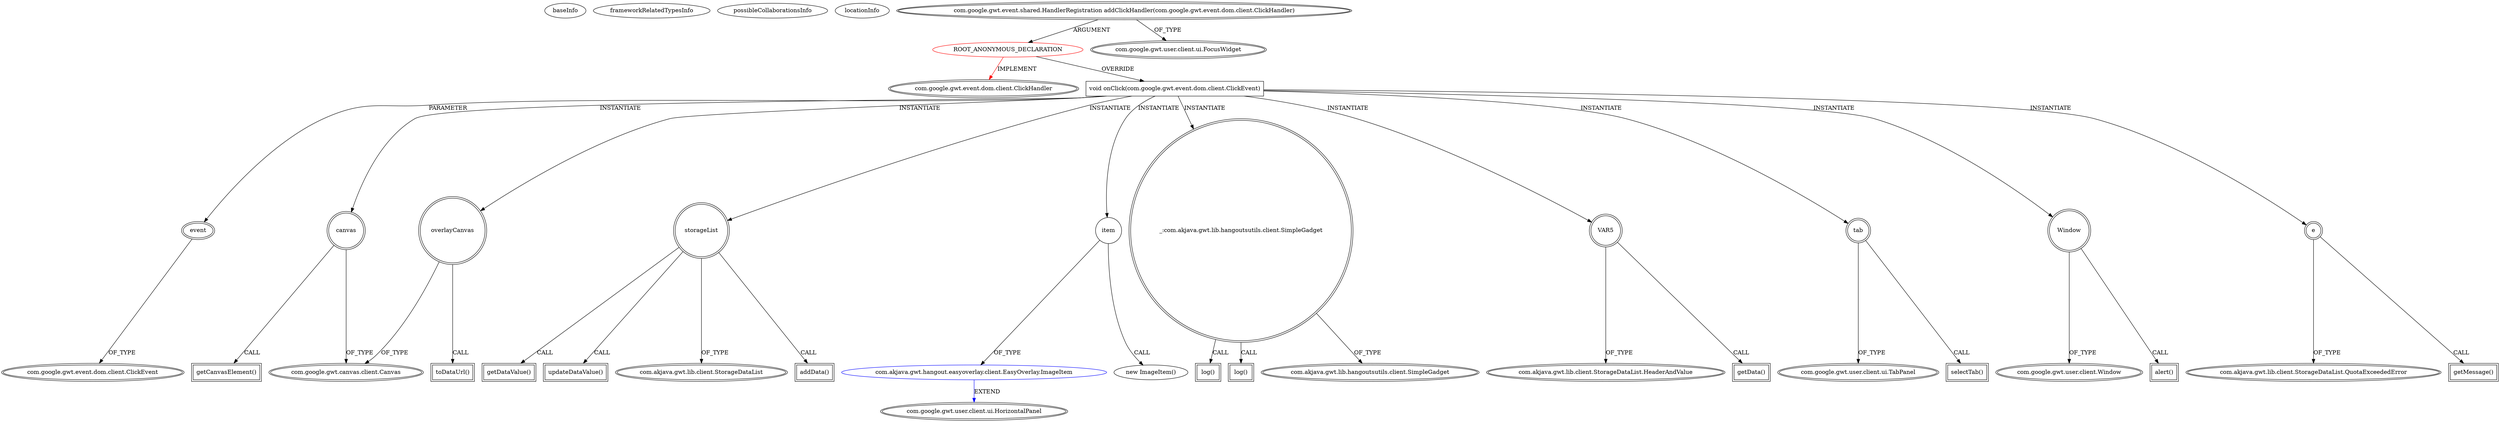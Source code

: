 digraph {
baseInfo[graphId=508,category="extension_graph",isAnonymous=true,possibleRelation=true]
frameworkRelatedTypesInfo[0="com.google.gwt.event.dom.client.ClickHandler"]
possibleCollaborationsInfo[0="508~OVERRIDING_METHOD_DECLARATION-INSTANTIATION-~com.google.gwt.event.dom.client.ClickHandler ~com.google.gwt.user.client.ui.HorizontalPanel ~true~false"]
locationInfo[projectName="akjava-GWT-Hangouts",filePath="/akjava-GWT-Hangouts/GWT-Hangouts-master/apps/easyoverlay/src/com/akjava/gwt/hangout/easyoverlay/client/EasyOverlay.java",contextSignature="void onApiReady()",graphId="508"]
0[label="ROOT_ANONYMOUS_DECLARATION",vertexType="ROOT_ANONYMOUS_DECLARATION",isFrameworkType=false,color=red]
1[label="com.google.gwt.event.dom.client.ClickHandler",vertexType="FRAMEWORK_INTERFACE_TYPE",isFrameworkType=true,peripheries=2]
2[label="com.google.gwt.event.shared.HandlerRegistration addClickHandler(com.google.gwt.event.dom.client.ClickHandler)",vertexType="OUTSIDE_CALL",isFrameworkType=true,peripheries=2]
3[label="com.google.gwt.user.client.ui.FocusWidget",vertexType="FRAMEWORK_CLASS_TYPE",isFrameworkType=true,peripheries=2]
4[label="void onClick(com.google.gwt.event.dom.client.ClickEvent)",vertexType="OVERRIDING_METHOD_DECLARATION",isFrameworkType=false,shape=box]
5[label="event",vertexType="PARAMETER_DECLARATION",isFrameworkType=true,peripheries=2]
6[label="com.google.gwt.event.dom.client.ClickEvent",vertexType="FRAMEWORK_CLASS_TYPE",isFrameworkType=true,peripheries=2]
7[label="canvas",vertexType="VARIABLE_EXPRESION",isFrameworkType=true,peripheries=2,shape=circle]
9[label="com.google.gwt.canvas.client.Canvas",vertexType="FRAMEWORK_CLASS_TYPE",isFrameworkType=true,peripheries=2]
8[label="getCanvasElement()",vertexType="INSIDE_CALL",isFrameworkType=true,peripheries=2,shape=box]
10[label="overlayCanvas",vertexType="VARIABLE_EXPRESION",isFrameworkType=true,peripheries=2,shape=circle]
11[label="toDataUrl()",vertexType="INSIDE_CALL",isFrameworkType=true,peripheries=2,shape=box]
13[label="storageList",vertexType="VARIABLE_EXPRESION",isFrameworkType=true,peripheries=2,shape=circle]
15[label="com.akjava.gwt.lib.client.StorageDataList",vertexType="FRAMEWORK_CLASS_TYPE",isFrameworkType=true,peripheries=2]
14[label="addData()",vertexType="INSIDE_CALL",isFrameworkType=true,peripheries=2,shape=box]
17[label="item",vertexType="VARIABLE_EXPRESION",isFrameworkType=false,shape=circle]
18[label="com.akjava.gwt.hangout.easyoverlay.client.EasyOverlay.ImageItem",vertexType="REFERENCE_CLIENT_CLASS_DECLARATION",isFrameworkType=false,color=blue]
19[label="com.google.gwt.user.client.ui.HorizontalPanel",vertexType="FRAMEWORK_CLASS_TYPE",isFrameworkType=true,peripheries=2]
16[label="new ImageItem()",vertexType="CONSTRUCTOR_CALL",isFrameworkType=false]
20[label="_:com.akjava.gwt.lib.hangoutsutils.client.SimpleGadget",vertexType="VARIABLE_EXPRESION",isFrameworkType=true,peripheries=2,shape=circle]
22[label="com.akjava.gwt.lib.hangoutsutils.client.SimpleGadget",vertexType="FRAMEWORK_CLASS_TYPE",isFrameworkType=true,peripheries=2]
21[label="log()",vertexType="INSIDE_CALL",isFrameworkType=true,peripheries=2,shape=box]
23[label="VAR5",vertexType="VARIABLE_EXPRESION",isFrameworkType=true,peripheries=2,shape=circle]
25[label="com.akjava.gwt.lib.client.StorageDataList.HeaderAndValue",vertexType="FRAMEWORK_CLASS_TYPE",isFrameworkType=true,peripheries=2]
24[label="getData()",vertexType="INSIDE_CALL",isFrameworkType=true,peripheries=2,shape=box]
27[label="getDataValue()",vertexType="INSIDE_CALL",isFrameworkType=true,peripheries=2,shape=box]
29[label="updateDataValue()",vertexType="INSIDE_CALL",isFrameworkType=true,peripheries=2,shape=box]
30[label="tab",vertexType="VARIABLE_EXPRESION",isFrameworkType=true,peripheries=2,shape=circle]
32[label="com.google.gwt.user.client.ui.TabPanel",vertexType="FRAMEWORK_CLASS_TYPE",isFrameworkType=true,peripheries=2]
31[label="selectTab()",vertexType="INSIDE_CALL",isFrameworkType=true,peripheries=2,shape=box]
33[label="Window",vertexType="VARIABLE_EXPRESION",isFrameworkType=true,peripheries=2,shape=circle]
35[label="com.google.gwt.user.client.Window",vertexType="FRAMEWORK_CLASS_TYPE",isFrameworkType=true,peripheries=2]
34[label="alert()",vertexType="INSIDE_CALL",isFrameworkType=true,peripheries=2,shape=box]
37[label="log()",vertexType="INSIDE_CALL",isFrameworkType=true,peripheries=2,shape=box]
38[label="e",vertexType="VARIABLE_EXPRESION",isFrameworkType=true,peripheries=2,shape=circle]
40[label="com.akjava.gwt.lib.client.StorageDataList.QuotaExceededError",vertexType="FRAMEWORK_CLASS_TYPE",isFrameworkType=true,peripheries=2]
39[label="getMessage()",vertexType="INSIDE_CALL",isFrameworkType=true,peripheries=2,shape=box]
0->1[label="IMPLEMENT",color=red]
2->0[label="ARGUMENT"]
2->3[label="OF_TYPE"]
0->4[label="OVERRIDE"]
5->6[label="OF_TYPE"]
4->5[label="PARAMETER"]
4->7[label="INSTANTIATE"]
7->9[label="OF_TYPE"]
7->8[label="CALL"]
4->10[label="INSTANTIATE"]
10->9[label="OF_TYPE"]
10->11[label="CALL"]
4->13[label="INSTANTIATE"]
13->15[label="OF_TYPE"]
13->14[label="CALL"]
4->17[label="INSTANTIATE"]
18->19[label="EXTEND",color=blue]
17->18[label="OF_TYPE"]
17->16[label="CALL"]
4->20[label="INSTANTIATE"]
20->22[label="OF_TYPE"]
20->21[label="CALL"]
4->23[label="INSTANTIATE"]
23->25[label="OF_TYPE"]
23->24[label="CALL"]
13->27[label="CALL"]
13->29[label="CALL"]
4->30[label="INSTANTIATE"]
30->32[label="OF_TYPE"]
30->31[label="CALL"]
4->33[label="INSTANTIATE"]
33->35[label="OF_TYPE"]
33->34[label="CALL"]
20->37[label="CALL"]
4->38[label="INSTANTIATE"]
38->40[label="OF_TYPE"]
38->39[label="CALL"]
}
